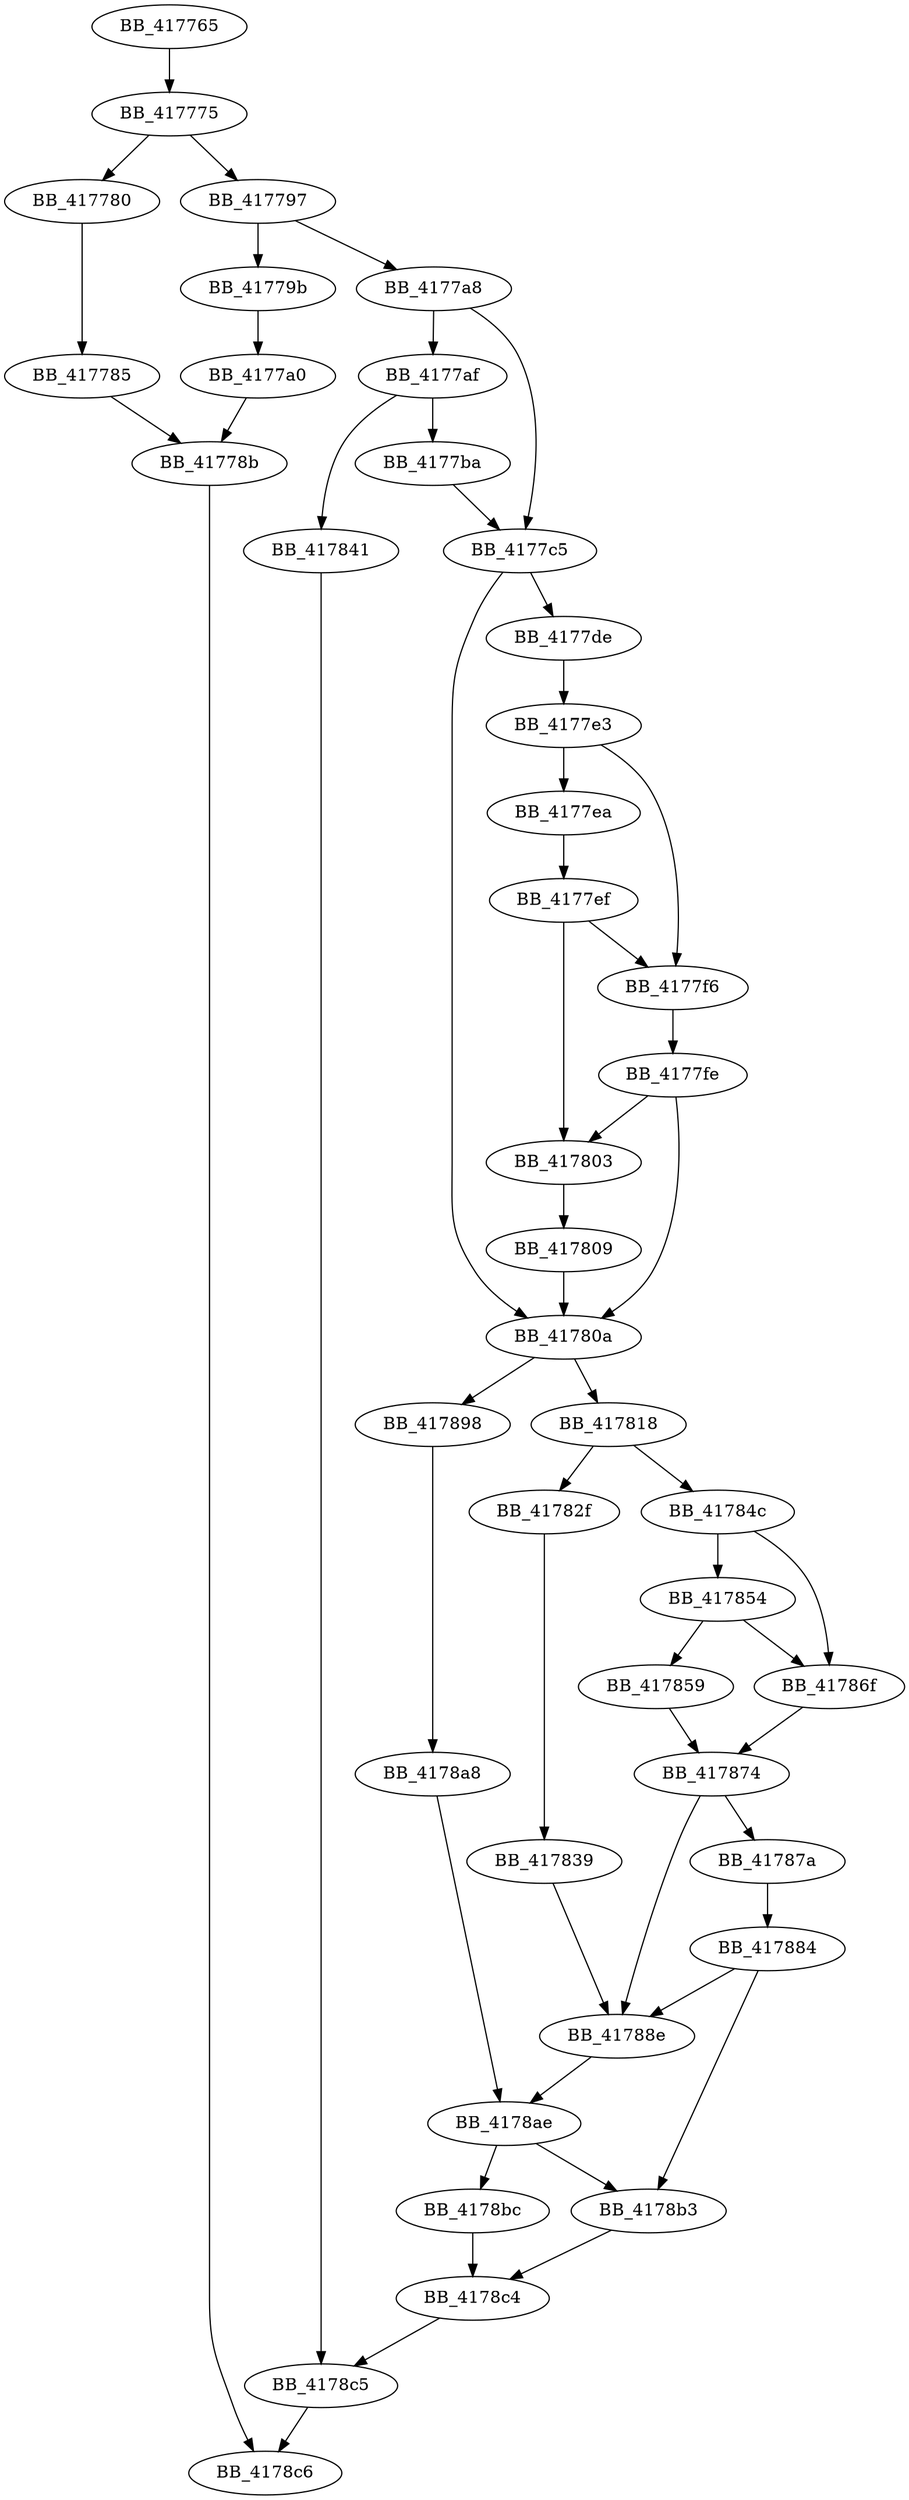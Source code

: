 DiGraph __flsbuf{
BB_417765->BB_417775
BB_417775->BB_417780
BB_417775->BB_417797
BB_417780->BB_417785
BB_417785->BB_41778b
BB_41778b->BB_4178c6
BB_417797->BB_41779b
BB_417797->BB_4177a8
BB_41779b->BB_4177a0
BB_4177a0->BB_41778b
BB_4177a8->BB_4177af
BB_4177a8->BB_4177c5
BB_4177af->BB_4177ba
BB_4177af->BB_417841
BB_4177ba->BB_4177c5
BB_4177c5->BB_4177de
BB_4177c5->BB_41780a
BB_4177de->BB_4177e3
BB_4177e3->BB_4177ea
BB_4177e3->BB_4177f6
BB_4177ea->BB_4177ef
BB_4177ef->BB_4177f6
BB_4177ef->BB_417803
BB_4177f6->BB_4177fe
BB_4177fe->BB_417803
BB_4177fe->BB_41780a
BB_417803->BB_417809
BB_417809->BB_41780a
BB_41780a->BB_417818
BB_41780a->BB_417898
BB_417818->BB_41782f
BB_417818->BB_41784c
BB_41782f->BB_417839
BB_417839->BB_41788e
BB_417841->BB_4178c5
BB_41784c->BB_417854
BB_41784c->BB_41786f
BB_417854->BB_417859
BB_417854->BB_41786f
BB_417859->BB_417874
BB_41786f->BB_417874
BB_417874->BB_41787a
BB_417874->BB_41788e
BB_41787a->BB_417884
BB_417884->BB_41788e
BB_417884->BB_4178b3
BB_41788e->BB_4178ae
BB_417898->BB_4178a8
BB_4178a8->BB_4178ae
BB_4178ae->BB_4178b3
BB_4178ae->BB_4178bc
BB_4178b3->BB_4178c4
BB_4178bc->BB_4178c4
BB_4178c4->BB_4178c5
BB_4178c5->BB_4178c6
}
